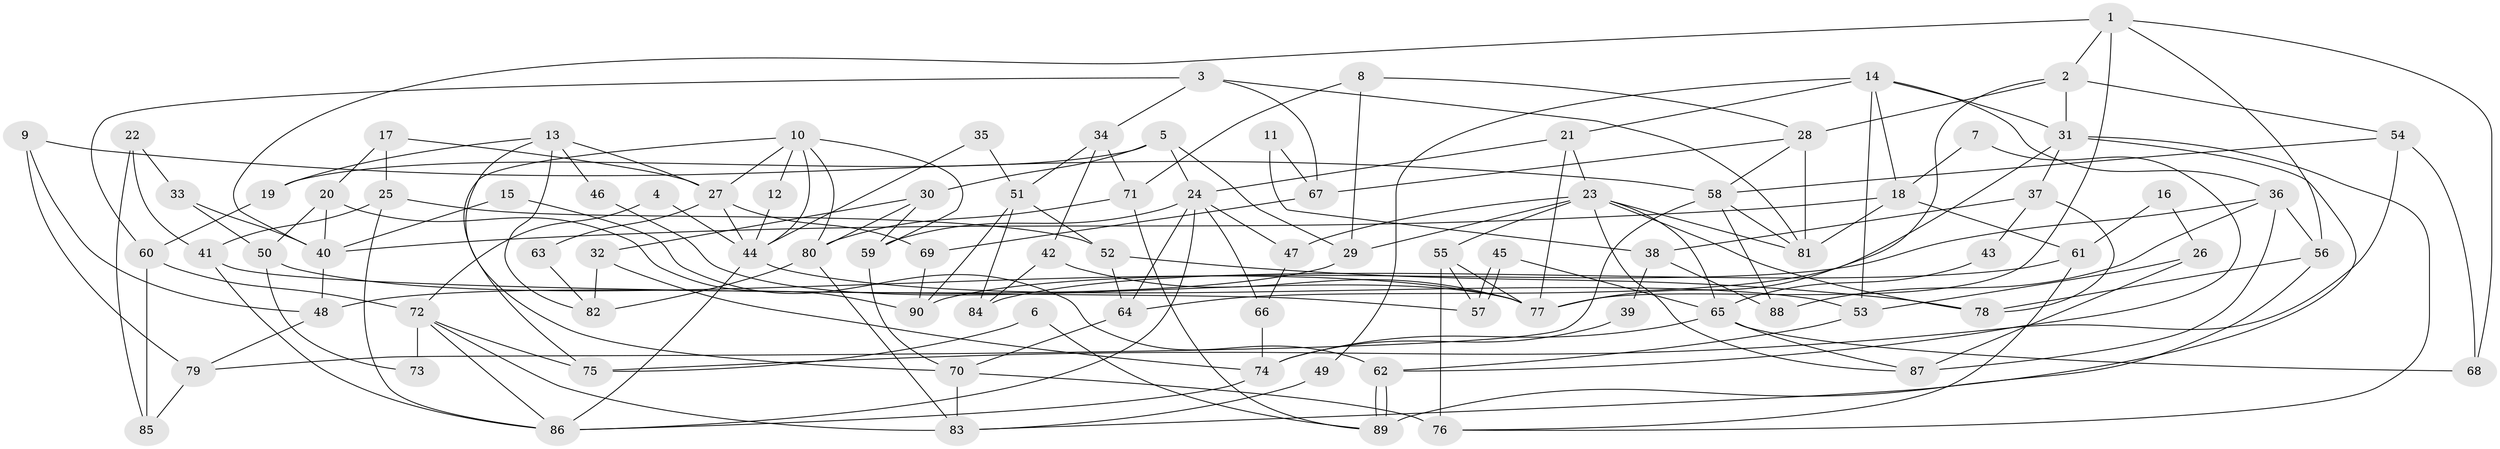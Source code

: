 // Generated by graph-tools (version 1.1) at 2025/50/03/09/25 04:50:23]
// undirected, 90 vertices, 180 edges
graph export_dot {
graph [start="1"]
  node [color=gray90,style=filled];
  1;
  2;
  3;
  4;
  5;
  6;
  7;
  8;
  9;
  10;
  11;
  12;
  13;
  14;
  15;
  16;
  17;
  18;
  19;
  20;
  21;
  22;
  23;
  24;
  25;
  26;
  27;
  28;
  29;
  30;
  31;
  32;
  33;
  34;
  35;
  36;
  37;
  38;
  39;
  40;
  41;
  42;
  43;
  44;
  45;
  46;
  47;
  48;
  49;
  50;
  51;
  52;
  53;
  54;
  55;
  56;
  57;
  58;
  59;
  60;
  61;
  62;
  63;
  64;
  65;
  66;
  67;
  68;
  69;
  70;
  71;
  72;
  73;
  74;
  75;
  76;
  77;
  78;
  79;
  80;
  81;
  82;
  83;
  84;
  85;
  86;
  87;
  88;
  89;
  90;
  1 -- 40;
  1 -- 77;
  1 -- 2;
  1 -- 56;
  1 -- 68;
  2 -- 31;
  2 -- 28;
  2 -- 54;
  2 -- 77;
  3 -- 60;
  3 -- 34;
  3 -- 67;
  3 -- 81;
  4 -- 72;
  4 -- 44;
  5 -- 19;
  5 -- 30;
  5 -- 24;
  5 -- 29;
  6 -- 75;
  6 -- 89;
  7 -- 62;
  7 -- 18;
  8 -- 28;
  8 -- 71;
  8 -- 29;
  9 -- 58;
  9 -- 48;
  9 -- 79;
  10 -- 44;
  10 -- 59;
  10 -- 12;
  10 -- 27;
  10 -- 75;
  10 -- 80;
  11 -- 67;
  11 -- 38;
  12 -- 44;
  13 -- 70;
  13 -- 27;
  13 -- 19;
  13 -- 46;
  13 -- 82;
  14 -- 21;
  14 -- 36;
  14 -- 18;
  14 -- 31;
  14 -- 49;
  14 -- 53;
  15 -- 62;
  15 -- 40;
  16 -- 61;
  16 -- 26;
  17 -- 25;
  17 -- 27;
  17 -- 20;
  18 -- 81;
  18 -- 40;
  18 -- 61;
  19 -- 60;
  20 -- 40;
  20 -- 50;
  20 -- 90;
  21 -- 24;
  21 -- 23;
  21 -- 77;
  22 -- 41;
  22 -- 33;
  22 -- 85;
  23 -- 81;
  23 -- 29;
  23 -- 47;
  23 -- 55;
  23 -- 65;
  23 -- 78;
  23 -- 87;
  24 -- 66;
  24 -- 47;
  24 -- 59;
  24 -- 64;
  24 -- 86;
  25 -- 52;
  25 -- 41;
  25 -- 86;
  26 -- 87;
  26 -- 53;
  27 -- 69;
  27 -- 44;
  27 -- 63;
  28 -- 58;
  28 -- 67;
  28 -- 81;
  29 -- 48;
  30 -- 80;
  30 -- 32;
  30 -- 59;
  31 -- 76;
  31 -- 37;
  31 -- 64;
  31 -- 83;
  32 -- 74;
  32 -- 82;
  33 -- 40;
  33 -- 50;
  34 -- 71;
  34 -- 42;
  34 -- 51;
  35 -- 44;
  35 -- 51;
  36 -- 90;
  36 -- 87;
  36 -- 56;
  36 -- 88;
  37 -- 78;
  37 -- 38;
  37 -- 43;
  38 -- 88;
  38 -- 39;
  39 -- 74;
  40 -- 48;
  41 -- 86;
  41 -- 57;
  42 -- 77;
  42 -- 84;
  43 -- 65;
  44 -- 86;
  44 -- 53;
  45 -- 65;
  45 -- 57;
  45 -- 57;
  46 -- 77;
  47 -- 66;
  48 -- 79;
  49 -- 83;
  50 -- 77;
  50 -- 73;
  51 -- 52;
  51 -- 84;
  51 -- 90;
  52 -- 78;
  52 -- 64;
  53 -- 62;
  54 -- 75;
  54 -- 58;
  54 -- 68;
  55 -- 77;
  55 -- 57;
  55 -- 76;
  56 -- 78;
  56 -- 89;
  58 -- 81;
  58 -- 79;
  58 -- 88;
  59 -- 70;
  60 -- 85;
  60 -- 72;
  61 -- 76;
  61 -- 84;
  62 -- 89;
  62 -- 89;
  63 -- 82;
  64 -- 70;
  65 -- 68;
  65 -- 74;
  65 -- 87;
  66 -- 74;
  67 -- 69;
  69 -- 90;
  70 -- 76;
  70 -- 83;
  71 -- 89;
  71 -- 80;
  72 -- 86;
  72 -- 83;
  72 -- 73;
  72 -- 75;
  74 -- 86;
  79 -- 85;
  80 -- 83;
  80 -- 82;
}
